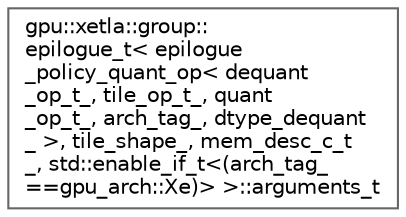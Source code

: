 digraph "Graphical Class Hierarchy"
{
 // LATEX_PDF_SIZE
  bgcolor="transparent";
  edge [fontname=Helvetica,fontsize=10,labelfontname=Helvetica,labelfontsize=10];
  node [fontname=Helvetica,fontsize=10,shape=box,height=0.2,width=0.4];
  rankdir="LR";
  Node0 [id="Node000000",label="gpu::xetla::group::\lepilogue_t\< epilogue\l_policy_quant_op\< dequant\l_op_t_, tile_op_t_, quant\l_op_t_, arch_tag_, dtype_dequant\l_ \>, tile_shape_, mem_desc_c_t\l_, std::enable_if_t\<(arch_tag_\l==gpu_arch::Xe)\> \>::arguments_t",height=0.2,width=0.4,color="grey40", fillcolor="white", style="filled",URL="$structgpu_1_1xetla_1_1group_1_1epilogue__t_3_01epilogue__policy__quant__op_3_01dequant__op__t___501507b48e0229ee9caaf3dc6a693d50.html",tooltip="Epilogue arguments."];
}
